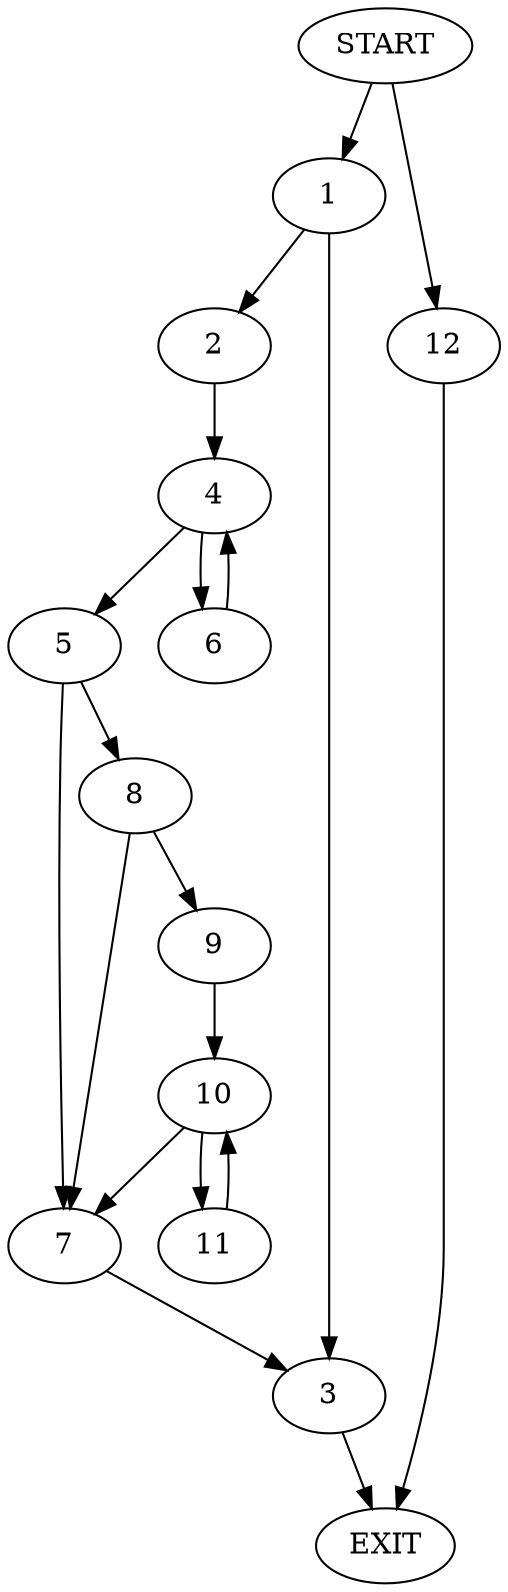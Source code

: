 digraph {
0 [label="START"]
13 [label="EXIT"]
0 -> 1
1 -> 2
1 -> 3
2 -> 4
3 -> 13
4 -> 5
4 -> 6
5 -> 7
5 -> 8
6 -> 4
7 -> 3
8 -> 9
8 -> 7
9 -> 10
10 -> 7
10 -> 11
11 -> 10
0 -> 12
12 -> 13
}
